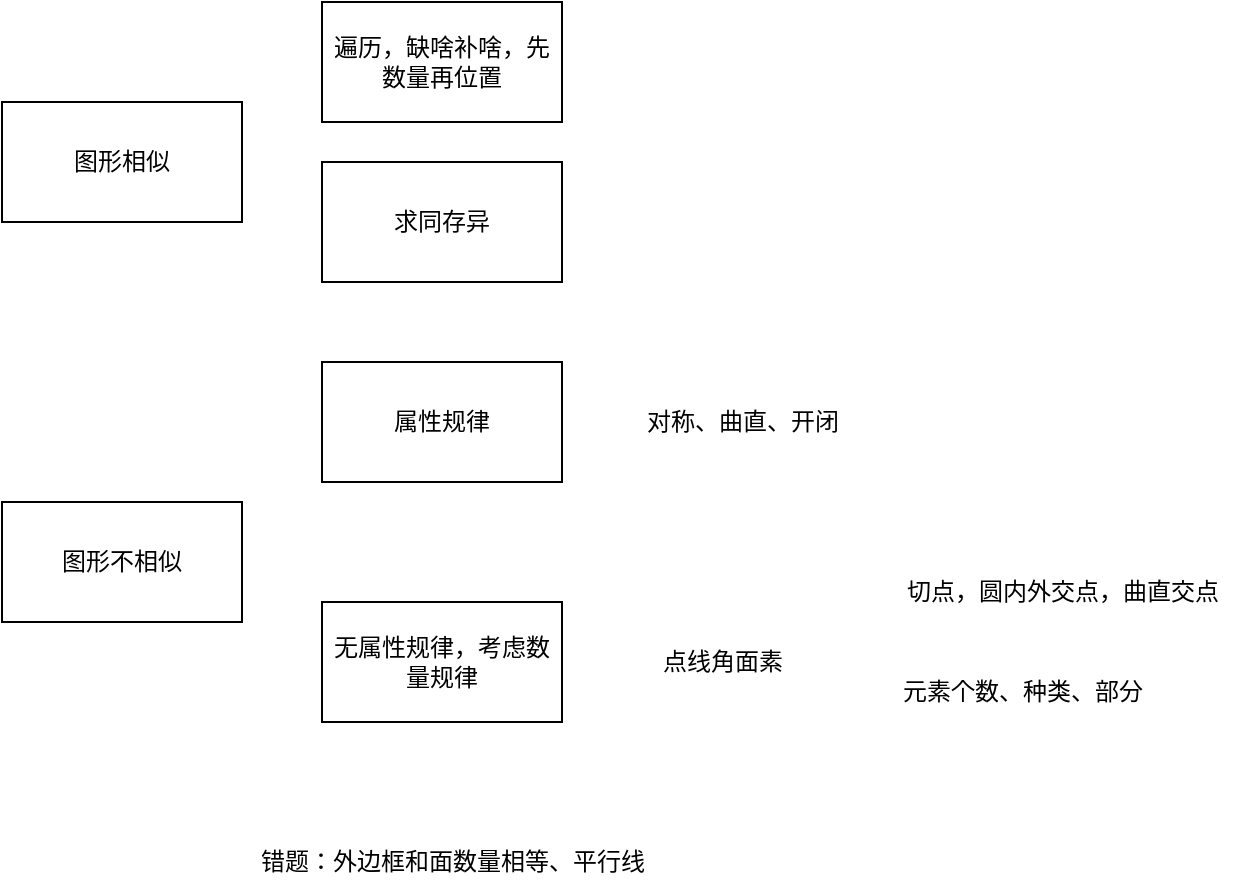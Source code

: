 <mxfile version="24.0.1" type="github">
  <diagram name="第 1 页" id="9B6i5pc0i6AFC_Ok4Ifa">
    <mxGraphModel dx="1050" dy="522" grid="1" gridSize="10" guides="1" tooltips="1" connect="1" arrows="1" fold="1" page="1" pageScale="1" pageWidth="827" pageHeight="1169" math="0" shadow="0">
      <root>
        <mxCell id="0" />
        <mxCell id="1" parent="0" />
        <mxCell id="K5g4BO94jVKAYZUBKcI--1" value="图形相似" style="whiteSpace=wrap;html=1;" parent="1" vertex="1">
          <mxGeometry x="40" y="220" width="120" height="60" as="geometry" />
        </mxCell>
        <mxCell id="K5g4BO94jVKAYZUBKcI--2" value="遍历，缺啥补啥，先数量再位置" style="whiteSpace=wrap;html=1;" parent="1" vertex="1">
          <mxGeometry x="200" y="170" width="120" height="60" as="geometry" />
        </mxCell>
        <mxCell id="K5g4BO94jVKAYZUBKcI--3" value="求同存异" style="whiteSpace=wrap;html=1;" parent="1" vertex="1">
          <mxGeometry x="200" y="250" width="120" height="60" as="geometry" />
        </mxCell>
        <mxCell id="iwOonRTgiqZsQCudaoed-1" value="图形不相似" style="whiteSpace=wrap;html=1;" parent="1" vertex="1">
          <mxGeometry x="40" y="420" width="120" height="60" as="geometry" />
        </mxCell>
        <mxCell id="iwOonRTgiqZsQCudaoed-5" value="属性规律" style="whiteSpace=wrap;html=1;" parent="1" vertex="1">
          <mxGeometry x="200" y="350" width="120" height="60" as="geometry" />
        </mxCell>
        <mxCell id="iwOonRTgiqZsQCudaoed-7" value="对称、曲直、开闭" style="text;html=1;align=center;verticalAlign=middle;resizable=0;points=[];autosize=1;strokeColor=none;fillColor=none;" parent="1" vertex="1">
          <mxGeometry x="350" y="365" width="120" height="30" as="geometry" />
        </mxCell>
        <mxCell id="iwOonRTgiqZsQCudaoed-8" value="无属性规律，考虑数量规律" style="whiteSpace=wrap;html=1;" parent="1" vertex="1">
          <mxGeometry x="200" y="470" width="120" height="60" as="geometry" />
        </mxCell>
        <mxCell id="iwOonRTgiqZsQCudaoed-9" value="点线角面素" style="text;html=1;align=center;verticalAlign=middle;resizable=0;points=[];autosize=1;strokeColor=none;fillColor=none;" parent="1" vertex="1">
          <mxGeometry x="360" y="485" width="80" height="30" as="geometry" />
        </mxCell>
        <mxCell id="iwOonRTgiqZsQCudaoed-10" value="切点，圆内外交点，曲直交点" style="text;html=1;align=center;verticalAlign=middle;resizable=0;points=[];autosize=1;strokeColor=none;fillColor=none;" parent="1" vertex="1">
          <mxGeometry x="480" y="450" width="180" height="30" as="geometry" />
        </mxCell>
        <mxCell id="QqtTnsvsvATv8yc0gJtZ-1" value="元素个数、种类、部分" style="text;html=1;align=center;verticalAlign=middle;resizable=0;points=[];autosize=1;strokeColor=none;fillColor=none;" parent="1" vertex="1">
          <mxGeometry x="480" y="500" width="140" height="30" as="geometry" />
        </mxCell>
        <mxCell id="QwQOc7exzc3PdinJYsSx-1" value="错题：外边框和面数量相等、平行线" style="text;html=1;align=center;verticalAlign=middle;resizable=0;points=[];autosize=1;strokeColor=none;fillColor=none;" parent="1" vertex="1">
          <mxGeometry x="155" y="585" width="220" height="30" as="geometry" />
        </mxCell>
      </root>
    </mxGraphModel>
  </diagram>
</mxfile>
